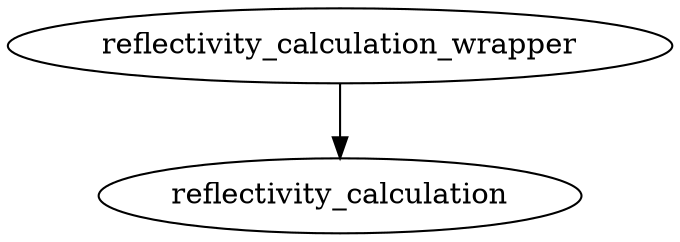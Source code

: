 /* Created by mdot for Matlab */
digraph m2html {
  reflectivity_calculation_wrapper -> reflectivity_calculation;

  reflectivity_calculation [URL="reflectivity_calculation.html"];
  reflectivity_calculation_wrapper [URL="reflectivity_calculation_wrapper.html"];
}